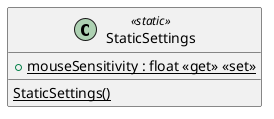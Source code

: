 @startuml
class StaticSettings <<static>> {
    + {static} mouseSensitivity : float <<get>> <<set>>
    {static} StaticSettings()
}
@enduml
